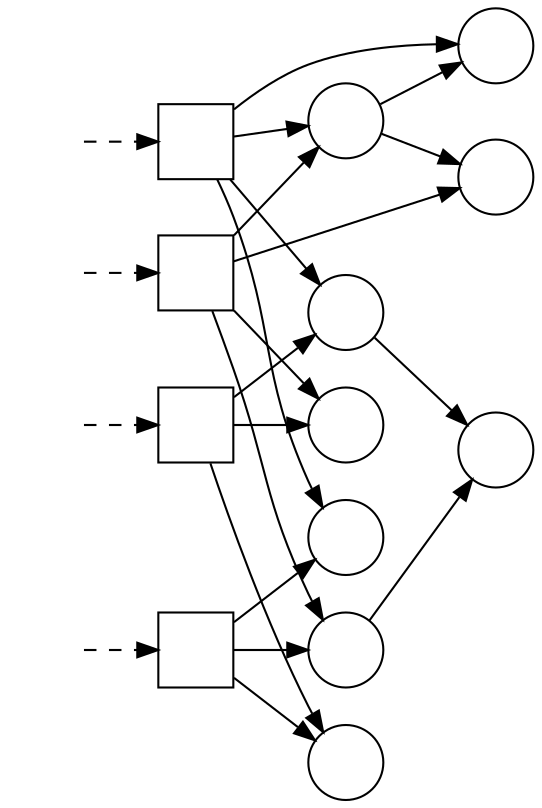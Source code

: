 digraph {
  rankdir = LR

  node [label = ""]
  node [shape = circle]

  {
    node [shape = square]
    A
    B
    C
    D
  }

  {
    node [style = invis]
    A0
    B0
    C0
    D0
  }

  {
    edge [style = dashed]
    A0 -> A
    B0 -> B
    C0 -> C
    D0 -> D
  }

  { A B } -> AB
  { A C } -> AC
  { A D } -> AD
  { B C } -> BC
  { B D } -> BD
  { C D } -> CD
  { A AB } -> ABA
  { B AB } -> BAB
  { AC BD } -> ACBD
}
